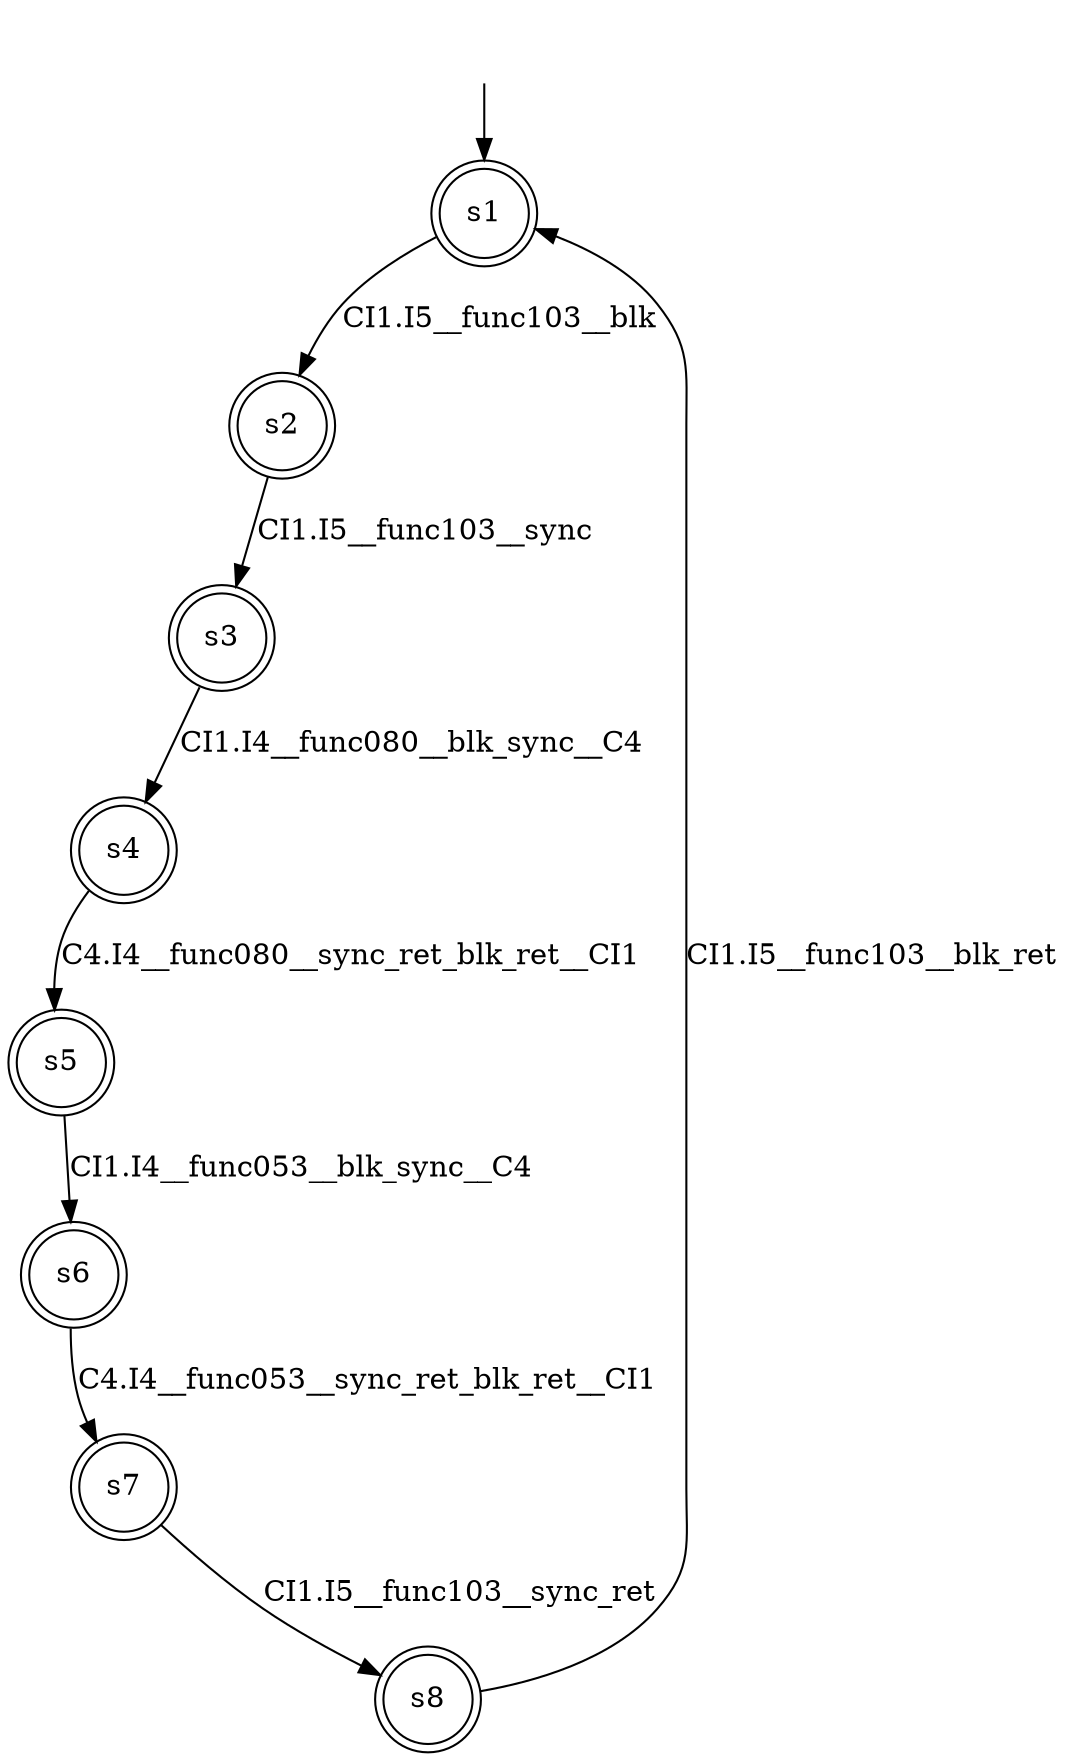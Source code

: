 digraph automaton {
	1 [label=<s1> shape="doublecircle"];
	2 [label=<s2> shape="doublecircle"];
	3 [label=<s3> shape="doublecircle"];
	4 [label=<s4> shape="doublecircle"];
	5 [label=<s5> shape="doublecircle"];
	6 [label=<s6> shape="doublecircle"];
	7 [label=<s7> shape="doublecircle"];
	8 [label=<s8> shape="doublecircle"];
	__init1 [label=<> shape="none"];
	__init1 -> 1;
	1 -> 2 [label=<CI1.I5__func103__blk> id="1-0-2"];
	2 -> 3 [label=<CI1.I5__func103__sync> id="2-0-3"];
	3 -> 4 [label=<CI1.I4__func080__blk_sync__C4> id="3-0-4"];
	4 -> 5 [label=<C4.I4__func080__sync_ret_blk_ret__CI1> id="4-0-5"];
	5 -> 6 [label=<CI1.I4__func053__blk_sync__C4> id="5-0-6"];
	6 -> 7 [label=<C4.I4__func053__sync_ret_blk_ret__CI1> id="6-0-7"];
	7 -> 8 [label=<CI1.I5__func103__sync_ret> id="7-0-8"];
	8 -> 1 [label=<CI1.I5__func103__blk_ret> id="8-0-1"];
}
